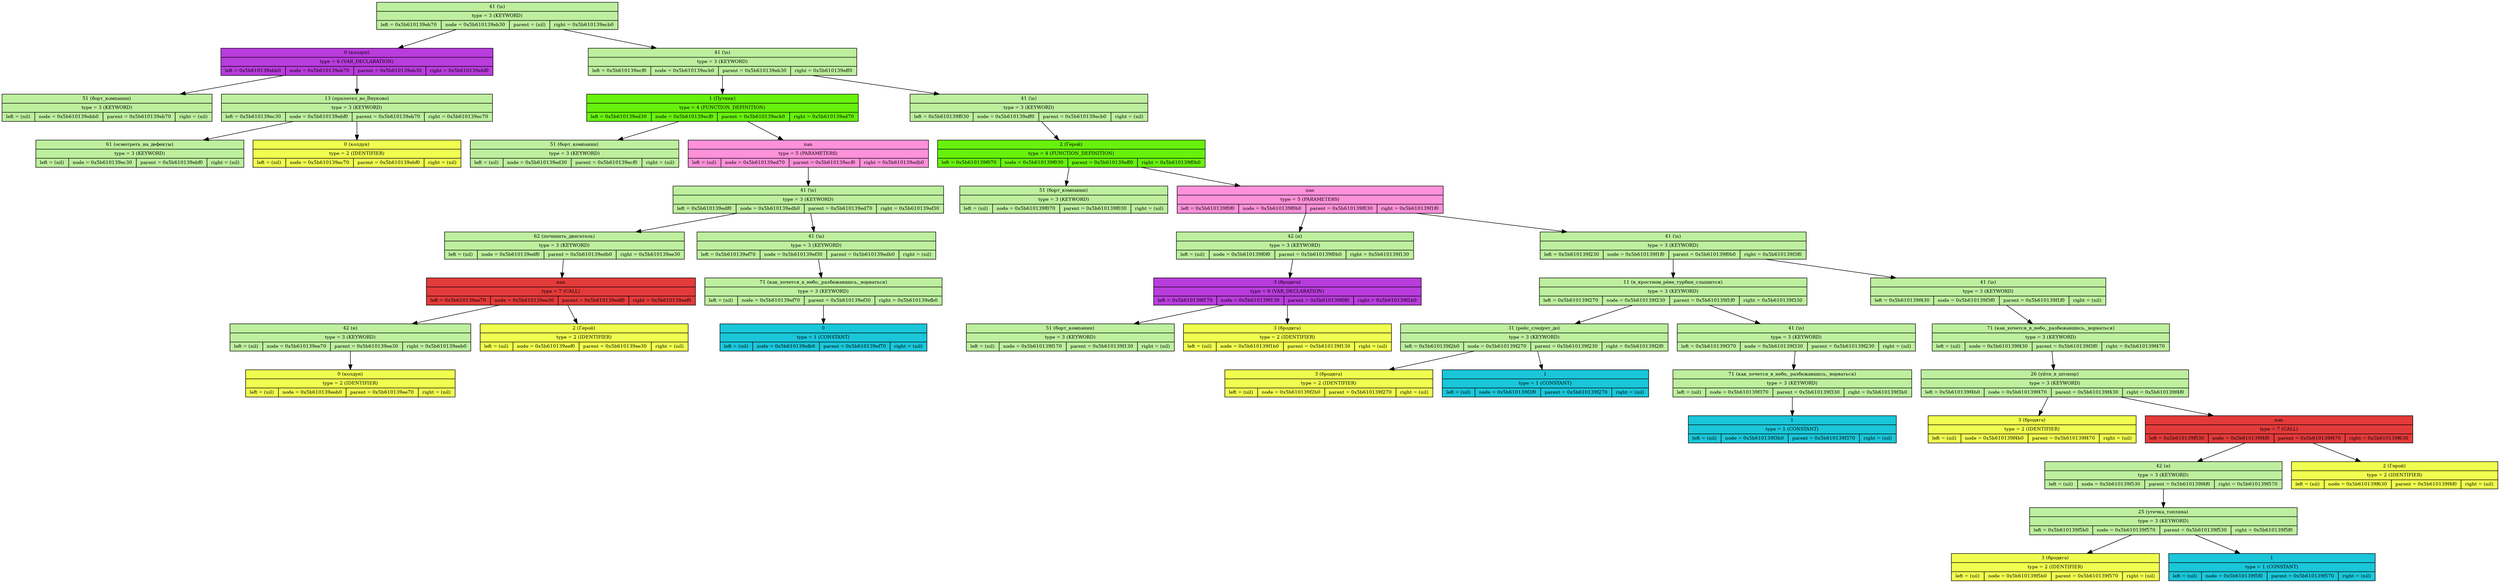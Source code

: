 digraph
{
	node[fontsize=9]

	node_0x5b610139eb30 [shape=record, label = "{41 (\\n)| type = 3 (KEYWORD) | {left = 0x5b610139eb70 | node = 0x5b610139eb30 | parent = (nil) | right = 0x5b610139ecb0}}" style="filled",fillcolor="#BDEF9E"]

	node_0x5b610139eb70 [shape=record, label = "{0 (колдун)| type = 6 (VAR_DECLARATION) | {left = 0x5b610139ebb0 | node = 0x5b610139eb70 | parent = 0x5b610139eb30 | right = 0x5b610139ebf0}}" style="filled",fillcolor="#B93CDC"]

	edge[color="black",fontsize=12]
	node_0x5b610139eb30 -> node_0x5b610139eb70

	node_0x5b610139ebb0 [shape=record, label = "{51 (борт_компании)| type = 3 (KEYWORD) | {left = (nil) | node = 0x5b610139ebb0 | parent = 0x5b610139eb70 | right = (nil)}}" style="filled",fillcolor="#BDEF9E"]

	edge[color="black",fontsize=12]
	node_0x5b610139eb70 -> node_0x5b610139ebb0

	node_0x5b610139ebf0 [shape=record, label = "{13 (прилетел_во_Внуково)| type = 3 (KEYWORD) | {left = 0x5b610139ec30 | node = 0x5b610139ebf0 | parent = 0x5b610139eb70 | right = 0x5b610139ec70}}" style="filled",fillcolor="#BDEF9E"]

	edge[color="black",fontsize=12]
	node_0x5b610139eb70 -> node_0x5b610139ebf0

	node_0x5b610139ec30 [shape=record, label = "{61 (осмотреть_на_дефекты)| type = 3 (KEYWORD) | {left = (nil) | node = 0x5b610139ec30 | parent = 0x5b610139ebf0 | right = (nil)}}" style="filled",fillcolor="#BDEF9E"]

	edge[color="black",fontsize=12]
	node_0x5b610139ebf0 -> node_0x5b610139ec30

	node_0x5b610139ec70 [shape=record, label = "{0 (колдун)| type = 2 (IDENTIFIER) | {left = (nil) | node = 0x5b610139ec70 | parent = 0x5b610139ebf0 | right = (nil)}}" style="filled",fillcolor="#F0FF4F"]

	edge[color="black",fontsize=12]
	node_0x5b610139ebf0 -> node_0x5b610139ec70

	node_0x5b610139ecb0 [shape=record, label = "{41 (\\n)| type = 3 (KEYWORD) | {left = 0x5b610139ecf0 | node = 0x5b610139ecb0 | parent = 0x5b610139eb30 | right = 0x5b610139eff0}}" style="filled",fillcolor="#BDEF9E"]

	edge[color="black",fontsize=12]
	node_0x5b610139eb30 -> node_0x5b610139ecb0

	node_0x5b610139ecf0 [shape=record, label = "{1 (Путник)| type = 4 (FUNCTION_DEFINITION) | {left = 0x5b610139ed30 | node = 0x5b610139ecf0 | parent = 0x5b610139ecb0 | right = 0x5b610139ed70}}" style="filled",fillcolor="#68F10D"]

	edge[color="black",fontsize=12]
	node_0x5b610139ecb0 -> node_0x5b610139ecf0

	node_0x5b610139ed30 [shape=record, label = "{51 (борт_компании)| type = 3 (KEYWORD) | {left = (nil) | node = 0x5b610139ed30 | parent = 0x5b610139ecf0 | right = (nil)}}" style="filled",fillcolor="#BDEF9E"]

	edge[color="black",fontsize=12]
	node_0x5b610139ecf0 -> node_0x5b610139ed30

	node_0x5b610139ed70 [shape=record, label = "{nan| type = 5 (PARAMETERS) | {left = (nil) | node = 0x5b610139ed70 | parent = 0x5b610139ecf0 | right = 0x5b610139edb0}}" style="filled",fillcolor="#FF91DA"]

	edge[color="black",fontsize=12]
	node_0x5b610139ecf0 -> node_0x5b610139ed70

	node_0x5b610139edb0 [shape=record, label = "{41 (\\n)| type = 3 (KEYWORD) | {left = 0x5b610139edf0 | node = 0x5b610139edb0 | parent = 0x5b610139ed70 | right = 0x5b610139ef30}}" style="filled",fillcolor="#BDEF9E"]

	edge[color="black",fontsize=12]
	node_0x5b610139ed70 -> node_0x5b610139edb0

	node_0x5b610139edf0 [shape=record, label = "{62 (починить_двигатель)| type = 3 (KEYWORD) | {left = (nil) | node = 0x5b610139edf0 | parent = 0x5b610139edb0 | right = 0x5b610139ee30}}" style="filled",fillcolor="#BDEF9E"]

	edge[color="black",fontsize=12]
	node_0x5b610139edb0 -> node_0x5b610139edf0

	node_0x5b610139ee30 [shape=record, label = "{nan| type = 7 (CALL) | {left = 0x5b610139ee70 | node = 0x5b610139ee30 | parent = 0x5b610139edf0 | right = 0x5b610139eef0}}" style="filled",fillcolor="#E33A3A"]

	edge[color="black",fontsize=12]
	node_0x5b610139edf0 -> node_0x5b610139ee30

	node_0x5b610139ee70 [shape=record, label = "{42 (и)| type = 3 (KEYWORD) | {left = (nil) | node = 0x5b610139ee70 | parent = 0x5b610139ee30 | right = 0x5b610139eeb0}}" style="filled",fillcolor="#BDEF9E"]

	edge[color="black",fontsize=12]
	node_0x5b610139ee30 -> node_0x5b610139ee70

	node_0x5b610139eeb0 [shape=record, label = "{0 (колдун)| type = 2 (IDENTIFIER) | {left = (nil) | node = 0x5b610139eeb0 | parent = 0x5b610139ee70 | right = (nil)}}" style="filled",fillcolor="#F0FF4F"]

	edge[color="black",fontsize=12]
	node_0x5b610139ee70 -> node_0x5b610139eeb0

	node_0x5b610139eef0 [shape=record, label = "{2 (Герой)| type = 2 (IDENTIFIER) | {left = (nil) | node = 0x5b610139eef0 | parent = 0x5b610139ee30 | right = (nil)}}" style="filled",fillcolor="#F0FF4F"]

	edge[color="black",fontsize=12]
	node_0x5b610139ee30 -> node_0x5b610139eef0

	node_0x5b610139ef30 [shape=record, label = "{41 (\\n)| type = 3 (KEYWORD) | {left = 0x5b610139ef70 | node = 0x5b610139ef30 | parent = 0x5b610139edb0 | right = (nil)}}" style="filled",fillcolor="#BDEF9E"]

	edge[color="black",fontsize=12]
	node_0x5b610139edb0 -> node_0x5b610139ef30

	node_0x5b610139ef70 [shape=record, label = "{71 (как_хочется_в_небо,_разбежавшись,_ворваться)| type = 3 (KEYWORD) | {left = (nil) | node = 0x5b610139ef70 | parent = 0x5b610139ef30 | right = 0x5b610139efb0}}" style="filled",fillcolor="#BDEF9E"]

	edge[color="black",fontsize=12]
	node_0x5b610139ef30 -> node_0x5b610139ef70

	node_0x5b610139efb0 [shape=record, label = "{0| type = 1 (CONSTANT) | {left = (nil) | node = 0x5b610139efb0 | parent = 0x5b610139ef70 | right = (nil)}}" style="filled",fillcolor="#1AC6D9"]

	edge[color="black",fontsize=12]
	node_0x5b610139ef70 -> node_0x5b610139efb0

	node_0x5b610139eff0 [shape=record, label = "{41 (\\n)| type = 3 (KEYWORD) | {left = 0x5b610139f030 | node = 0x5b610139eff0 | parent = 0x5b610139ecb0 | right = (nil)}}" style="filled",fillcolor="#BDEF9E"]

	edge[color="black",fontsize=12]
	node_0x5b610139ecb0 -> node_0x5b610139eff0

	node_0x5b610139f030 [shape=record, label = "{2 (Герой)| type = 4 (FUNCTION_DEFINITION) | {left = 0x5b610139f070 | node = 0x5b610139f030 | parent = 0x5b610139eff0 | right = 0x5b610139f0b0}}" style="filled",fillcolor="#68F10D"]

	edge[color="black",fontsize=12]
	node_0x5b610139eff0 -> node_0x5b610139f030

	node_0x5b610139f070 [shape=record, label = "{51 (борт_компании)| type = 3 (KEYWORD) | {left = (nil) | node = 0x5b610139f070 | parent = 0x5b610139f030 | right = (nil)}}" style="filled",fillcolor="#BDEF9E"]

	edge[color="black",fontsize=12]
	node_0x5b610139f030 -> node_0x5b610139f070

	node_0x5b610139f0b0 [shape=record, label = "{nan| type = 5 (PARAMETERS) | {left = 0x5b610139f0f0 | node = 0x5b610139f0b0 | parent = 0x5b610139f030 | right = 0x5b610139f1f0}}" style="filled",fillcolor="#FF91DA"]

	edge[color="black",fontsize=12]
	node_0x5b610139f030 -> node_0x5b610139f0b0

	node_0x5b610139f0f0 [shape=record, label = "{42 (и)| type = 3 (KEYWORD) | {left = (nil) | node = 0x5b610139f0f0 | parent = 0x5b610139f0b0 | right = 0x5b610139f130}}" style="filled",fillcolor="#BDEF9E"]

	edge[color="black",fontsize=12]
	node_0x5b610139f0b0 -> node_0x5b610139f0f0

	node_0x5b610139f130 [shape=record, label = "{3 (бродяга)| type = 6 (VAR_DECLARATION) | {left = 0x5b610139f170 | node = 0x5b610139f130 | parent = 0x5b610139f0f0 | right = 0x5b610139f1b0}}" style="filled",fillcolor="#B93CDC"]

	edge[color="black",fontsize=12]
	node_0x5b610139f0f0 -> node_0x5b610139f130

	node_0x5b610139f170 [shape=record, label = "{51 (борт_компании)| type = 3 (KEYWORD) | {left = (nil) | node = 0x5b610139f170 | parent = 0x5b610139f130 | right = (nil)}}" style="filled",fillcolor="#BDEF9E"]

	edge[color="black",fontsize=12]
	node_0x5b610139f130 -> node_0x5b610139f170

	node_0x5b610139f1b0 [shape=record, label = "{3 (бродяга)| type = 2 (IDENTIFIER) | {left = (nil) | node = 0x5b610139f1b0 | parent = 0x5b610139f130 | right = (nil)}}" style="filled",fillcolor="#F0FF4F"]

	edge[color="black",fontsize=12]
	node_0x5b610139f130 -> node_0x5b610139f1b0

	node_0x5b610139f1f0 [shape=record, label = "{41 (\\n)| type = 3 (KEYWORD) | {left = 0x5b610139f230 | node = 0x5b610139f1f0 | parent = 0x5b610139f0b0 | right = 0x5b610139f3f0}}" style="filled",fillcolor="#BDEF9E"]

	edge[color="black",fontsize=12]
	node_0x5b610139f0b0 -> node_0x5b610139f1f0

	node_0x5b610139f230 [shape=record, label = "{11 (в_яростном_рёве_турбин_слышится)| type = 3 (KEYWORD) | {left = 0x5b610139f270 | node = 0x5b610139f230 | parent = 0x5b610139f1f0 | right = 0x5b610139f330}}" style="filled",fillcolor="#BDEF9E"]

	edge[color="black",fontsize=12]
	node_0x5b610139f1f0 -> node_0x5b610139f230

	node_0x5b610139f270 [shape=record, label = "{31 (рейс_следует_до)| type = 3 (KEYWORD) | {left = 0x5b610139f2b0 | node = 0x5b610139f270 | parent = 0x5b610139f230 | right = 0x5b610139f2f0}}" style="filled",fillcolor="#BDEF9E"]

	edge[color="black",fontsize=12]
	node_0x5b610139f230 -> node_0x5b610139f270

	node_0x5b610139f2b0 [shape=record, label = "{3 (бродяга)| type = 2 (IDENTIFIER) | {left = (nil) | node = 0x5b610139f2b0 | parent = 0x5b610139f270 | right = (nil)}}" style="filled",fillcolor="#F0FF4F"]

	edge[color="black",fontsize=12]
	node_0x5b610139f270 -> node_0x5b610139f2b0

	node_0x5b610139f2f0 [shape=record, label = "{1| type = 1 (CONSTANT) | {left = (nil) | node = 0x5b610139f2f0 | parent = 0x5b610139f270 | right = (nil)}}" style="filled",fillcolor="#1AC6D9"]

	edge[color="black",fontsize=12]
	node_0x5b610139f270 -> node_0x5b610139f2f0

	node_0x5b610139f330 [shape=record, label = "{41 (\\n)| type = 3 (KEYWORD) | {left = 0x5b610139f370 | node = 0x5b610139f330 | parent = 0x5b610139f230 | right = (nil)}}" style="filled",fillcolor="#BDEF9E"]

	edge[color="black",fontsize=12]
	node_0x5b610139f230 -> node_0x5b610139f330

	node_0x5b610139f370 [shape=record, label = "{71 (как_хочется_в_небо,_разбежавшись,_ворваться)| type = 3 (KEYWORD) | {left = (nil) | node = 0x5b610139f370 | parent = 0x5b610139f330 | right = 0x5b610139f3b0}}" style="filled",fillcolor="#BDEF9E"]

	edge[color="black",fontsize=12]
	node_0x5b610139f330 -> node_0x5b610139f370

	node_0x5b610139f3b0 [shape=record, label = "{1| type = 1 (CONSTANT) | {left = (nil) | node = 0x5b610139f3b0 | parent = 0x5b610139f370 | right = (nil)}}" style="filled",fillcolor="#1AC6D9"]

	edge[color="black",fontsize=12]
	node_0x5b610139f370 -> node_0x5b610139f3b0

	node_0x5b610139f3f0 [shape=record, label = "{41 (\\n)| type = 3 (KEYWORD) | {left = 0x5b610139f430 | node = 0x5b610139f3f0 | parent = 0x5b610139f1f0 | right = (nil)}}" style="filled",fillcolor="#BDEF9E"]

	edge[color="black",fontsize=12]
	node_0x5b610139f1f0 -> node_0x5b610139f3f0

	node_0x5b610139f430 [shape=record, label = "{71 (как_хочется_в_небо,_разбежавшись,_ворваться)| type = 3 (KEYWORD) | {left = (nil) | node = 0x5b610139f430 | parent = 0x5b610139f3f0 | right = 0x5b610139f470}}" style="filled",fillcolor="#BDEF9E"]

	edge[color="black",fontsize=12]
	node_0x5b610139f3f0 -> node_0x5b610139f430

	node_0x5b610139f470 [shape=record, label = "{26 (уйти_в_штопор)| type = 3 (KEYWORD) | {left = 0x5b610139f4b0 | node = 0x5b610139f470 | parent = 0x5b610139f430 | right = 0x5b610139f4f0}}" style="filled",fillcolor="#BDEF9E"]

	edge[color="black",fontsize=12]
	node_0x5b610139f430 -> node_0x5b610139f470

	node_0x5b610139f4b0 [shape=record, label = "{3 (бродяга)| type = 2 (IDENTIFIER) | {left = (nil) | node = 0x5b610139f4b0 | parent = 0x5b610139f470 | right = (nil)}}" style="filled",fillcolor="#F0FF4F"]

	edge[color="black",fontsize=12]
	node_0x5b610139f470 -> node_0x5b610139f4b0

	node_0x5b610139f4f0 [shape=record, label = "{nan| type = 7 (CALL) | {left = 0x5b610139f530 | node = 0x5b610139f4f0 | parent = 0x5b610139f470 | right = 0x5b610139f630}}" style="filled",fillcolor="#E33A3A"]

	edge[color="black",fontsize=12]
	node_0x5b610139f470 -> node_0x5b610139f4f0

	node_0x5b610139f530 [shape=record, label = "{42 (и)| type = 3 (KEYWORD) | {left = (nil) | node = 0x5b610139f530 | parent = 0x5b610139f4f0 | right = 0x5b610139f570}}" style="filled",fillcolor="#BDEF9E"]

	edge[color="black",fontsize=12]
	node_0x5b610139f4f0 -> node_0x5b610139f530

	node_0x5b610139f570 [shape=record, label = "{25 (утечка_топлива)| type = 3 (KEYWORD) | {left = 0x5b610139f5b0 | node = 0x5b610139f570 | parent = 0x5b610139f530 | right = 0x5b610139f5f0}}" style="filled",fillcolor="#BDEF9E"]

	edge[color="black",fontsize=12]
	node_0x5b610139f530 -> node_0x5b610139f570

	node_0x5b610139f5b0 [shape=record, label = "{3 (бродяга)| type = 2 (IDENTIFIER) | {left = (nil) | node = 0x5b610139f5b0 | parent = 0x5b610139f570 | right = (nil)}}" style="filled",fillcolor="#F0FF4F"]

	edge[color="black",fontsize=12]
	node_0x5b610139f570 -> node_0x5b610139f5b0

	node_0x5b610139f5f0 [shape=record, label = "{1| type = 1 (CONSTANT) | {left = (nil) | node = 0x5b610139f5f0 | parent = 0x5b610139f570 | right = (nil)}}" style="filled",fillcolor="#1AC6D9"]

	edge[color="black",fontsize=12]
	node_0x5b610139f570 -> node_0x5b610139f5f0

	node_0x5b610139f630 [shape=record, label = "{2 (Герой)| type = 2 (IDENTIFIER) | {left = (nil) | node = 0x5b610139f630 | parent = 0x5b610139f4f0 | right = (nil)}}" style="filled",fillcolor="#F0FF4F"]

	edge[color="black",fontsize=12]
	node_0x5b610139f4f0 -> node_0x5b610139f630

	}